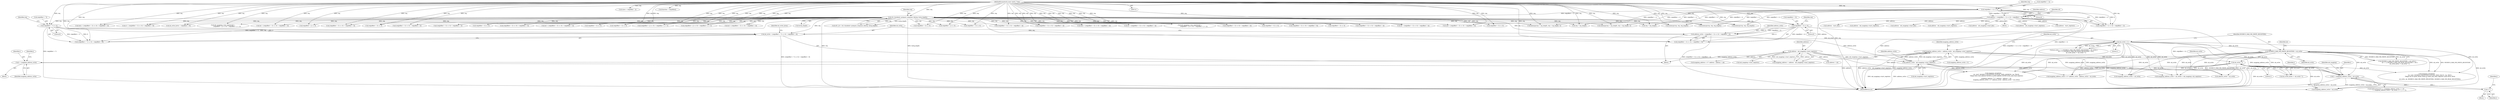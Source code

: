 digraph "0_libmodbus_5ccdf5ef79d742640355d1132fa9e2abc7fbaefc@API" {
"1001281" [label="(Call,i < mapping_address_write + nb_write)"];
"1001275" [label="(Call,i = mapping_address_write)"];
"1001159" [label="(Call,mapping_address_write = address_write - mb_mapping->start_registers)"];
"1001161" [label="(Call,address_write - mb_mapping->start_registers)"];
"1001111" [label="(Call,address_write = (req[offset + 5] << 8) + req[offset + 6])"];
"1001114" [label="(Call,req[offset + 5] << 8)"];
"1000189" [label="(Call,ctx->backend->prepare_response_tid(req, &req_length))"];
"1000163" [label="(Call,req[offset + 1] << 8)"];
"1000116" [label="(MethodParameterIn,const uint8_t *req)"];
"1001153" [label="(Call,address - mb_mapping->start_registers)"];
"1000160" [label="(Call,address = (req[offset + 1] << 8) + req[offset + 2])"];
"1001287" [label="(Call,i++)"];
"1001281" [label="(Call,i < mapping_address_write + nb_write)"];
"1001185" [label="(Call,nb_write * 2)"];
"1001172" [label="(Call,MODBUS_MAX_WR_WRITE_REGISTERS < nb_write)"];
"1001168" [label="(Call,nb_write < 1)"];
"1001127" [label="(Call,nb_write = (req[offset + 7] << 8) + req[offset + 8])"];
"1001130" [label="(Call,req[offset + 7] << 8)"];
"1001222" [label="(Call,mapping_address_write + nb_write)"];
"1000400" [label="(Call,nb = (req[offset + 3] << 8) + req[offset + 4])"];
"1000177" [label="(Identifier,sft)"];
"1001382" [label="(MethodReturn,int)"];
"1001239" [label="(Call,mapping_address < 0 ? address : address + nb)"];
"1001252" [label="(Call,address_write + nb_write)"];
"1001155" [label="(Call,mb_mapping->start_registers)"];
"1001053" [label="(Call,or = (req[offset + 5] << 8) + req[offset + 6])"];
"1000685" [label="(Call,(req[offset + 3] << 8) + req[offset + 4])"];
"1001153" [label="(Call,address - mb_mapping->start_registers)"];
"1001129" [label="(Call,(req[offset + 7] << 8) + req[offset + 8])"];
"1001183" [label="(Call,nb_write_bytes != nb_write * 2)"];
"1001177" [label="(Identifier,nb)"];
"1001286" [label="(Block,)"];
"1001144" [label="(Identifier,nb_write_bytes)"];
"1001293" [label="(Call,mb_mapping->tab_registers[i] =\n                    (req[offset + j] << 8) + req[offset + j + 1])"];
"1001296" [label="(Identifier,mb_mapping)"];
"1001112" [label="(Identifier,address_write)"];
"1001274" [label="(Block,)"];
"1000900" [label="(Call,(req[offset + j] << 8) + req[offset + j + 1])"];
"1001185" [label="(Call,nb_write * 2)"];
"1001273" [label="(ControlStructure,for (i = mapping_address_write, j = 10;\n                 i < mapping_address_write + nb_write; i++, j += 2))"];
"1001299" [label="(Call,(req[offset + j] << 8) + req[offset + j + 1])"];
"1000901" [label="(Call,req[offset + j] << 8)"];
"1000683" [label="(Call,nb = (req[offset + 3] << 8) + req[offset + 4])"];
"1001247" [label="(Call,mapping_address_write < 0 ? address_write : address_write + nb_write)"];
"1001300" [label="(Call,req[offset + j] << 8)"];
"1001221" [label="(Call,(mapping_address_write + nb_write) > mb_mapping->nb_registers)"];
"1000185" [label="(Call,sft.t_id = ctx->backend->prepare_response_tid(req, &req_length))"];
"1000116" [label="(MethodParameterIn,const uint8_t *req)"];
"1001287" [label="(Call,i++)"];
"1001288" [label="(Identifier,i)"];
"1001131" [label="(Call,req[offset + 7])"];
"1001097" [label="(Call,(req[offset + 3] << 8) + req[offset + 4])"];
"1001186" [label="(Identifier,nb_write)"];
"1000119" [label="(Block,)"];
"1000191" [label="(Call,&req_length)"];
"1001248" [label="(Call,mapping_address_write < 0)"];
"1000162" [label="(Call,(req[offset + 1] << 8) + req[offset + 2])"];
"1000999" [label="(Call,address - mb_mapping->start_registers)"];
"1000418" [label="(Call,address - start_registers)"];
"1001055" [label="(Call,(req[offset + 5] << 8) + req[offset + 6])"];
"1001111" [label="(Call,address_write = (req[offset + 5] << 8) + req[offset + 6])"];
"1000672" [label="(Call,memcpy(rsp, req, req_length))"];
"1000189" [label="(Call,ctx->backend->prepare_response_tid(req, &req_length))"];
"1001098" [label="(Call,req[offset + 3] << 8)"];
"1001174" [label="(Identifier,nb_write)"];
"1001168" [label="(Call,nb_write < 1)"];
"1001169" [label="(Identifier,nb_write)"];
"1000245" [label="(Call,nb = (req[offset + 3] << 8) + req[offset + 4])"];
"1001159" [label="(Call,mapping_address_write = address_write - mb_mapping->start_registers)"];
"1001113" [label="(Call,(req[offset + 5] << 8) + req[offset + 6])"];
"1001160" [label="(Identifier,mapping_address_write)"];
"1000148" [label="(Call,slave = req[offset - 1])"];
"1001170" [label="(Literal,1)"];
"1001162" [label="(Identifier,address_write)"];
"1001120" [label="(Literal,8)"];
"1000561" [label="(Call,(req[offset + 3] << 8) + req[offset + 4])"];
"1001037" [label="(Call,and = (req[offset + 3] << 8) + req[offset + 4])"];
"1000779" [label="(Call,memcpy(rsp + rsp_length, req + rsp_length, 4))"];
"1001138" [label="(Identifier,req)"];
"1000169" [label="(Literal,8)"];
"1000263" [label="(Call,address - start_bits)"];
"1001039" [label="(Call,(req[offset + 3] << 8) + req[offset + 4])"];
"1001130" [label="(Call,req[offset + 7] << 8)"];
"1000190" [label="(Identifier,req)"];
"1000161" [label="(Identifier,address)"];
"1001231" [label="(Call,response_exception(\n                ctx, &sft, MODBUS_EXCEPTION_ILLEGAL_DATA_ADDRESS, rsp, FALSE,\n                \"Illegal data read address 0x%0X or write address 0x%0X write_and_read_registers\n\",\n                mapping_address < 0 ? address : address + nb,\n                mapping_address_write < 0 ? address_write : address_write + nb_write))"];
"1001151" [label="(Call,mapping_address = address - mb_mapping->start_registers)"];
"1001276" [label="(Identifier,i)"];
"1001282" [label="(Identifier,i)"];
"1001114" [label="(Call,req[offset + 5] << 8)"];
"1000155" [label="(Call,function = req[offset])"];
"1001191" [label="(Call,response_exception(\n                ctx, &sft, MODBUS_EXCEPTION_ILLEGAL_DATA_VALUE, rsp, TRUE,\n                \"Illegal nb of values (W%d, R%d) in write_and_read_registers (max W%d, R%d)\n\",\n                nb_write, nb, MODBUS_MAX_WR_WRITE_REGISTERS, MODBUS_MAX_WR_READ_REGISTERS))"];
"1001172" [label="(Call,MODBUS_MAX_WR_WRITE_REGISTERS < nb_write)"];
"1000796" [label="(Call,(req[offset + 3] << 8) + req[offset + 4])"];
"1000620" [label="(Call,address - mb_mapping->start_registers)"];
"1001154" [label="(Identifier,address)"];
"1000797" [label="(Call,req[offset + 3] << 8)"];
"1000248" [label="(Call,req[offset + 3] << 8)"];
"1000783" [label="(Call,req + rsp_length)"];
"1001171" [label="(Call,MODBUS_MAX_WR_WRITE_REGISTERS < nb_write ||\n            nb < 1 || MODBUS_MAX_WR_READ_REGISTERS < nb ||\n            nb_write_bytes != nb_write * 2)"];
"1001167" [label="(Call,nb_write < 1 || MODBUS_MAX_WR_WRITE_REGISTERS < nb_write ||\n            nb < 1 || MODBUS_MAX_WR_READ_REGISTERS < nb ||\n            nb_write_bytes != nb_write * 2)"];
"1001163" [label="(Call,mb_mapping->start_registers)"];
"1001283" [label="(Call,mapping_address_write + nb_write)"];
"1000650" [label="(Call,data = (req[offset + 3] << 8) + req[offset + 4])"];
"1001277" [label="(Identifier,mapping_address_write)"];
"1000794" [label="(Call,nb = (req[offset + 3] << 8) + req[offset + 4])"];
"1000163" [label="(Call,req[offset + 1] << 8)"];
"1001279" [label="(Identifier,j)"];
"1001128" [label="(Identifier,nb_write)"];
"1001115" [label="(Call,req[offset + 5])"];
"1000562" [label="(Call,req[offset + 3] << 8)"];
"1001056" [label="(Call,req[offset + 5] << 8)"];
"1001281" [label="(Call,i < mapping_address_write + nb_write)"];
"1001275" [label="(Call,i = mapping_address_write)"];
"1000529" [label="(Call,address - mb_mapping->start_bits)"];
"1000921" [label="(Call,memcpy(rsp + rsp_length, req + rsp_length, 4))"];
"1000653" [label="(Call,req[offset + 3] << 8)"];
"1001187" [label="(Literal,2)"];
"1001122" [label="(Identifier,req)"];
"1001127" [label="(Call,nb_write = (req[offset + 7] << 8) + req[offset + 8])"];
"1000925" [label="(Call,req + rsp_length)"];
"1001143" [label="(Call,nb_write_bytes = req[offset + 9])"];
"1000247" [label="(Call,(req[offset + 3] << 8) + req[offset + 4])"];
"1000164" [label="(Call,req[offset + 1])"];
"1000686" [label="(Call,req[offset + 3] << 8)"];
"1001040" [label="(Call,req[offset + 3] << 8)"];
"1000171" [label="(Identifier,req)"];
"1000402" [label="(Call,(req[offset + 3] << 8) + req[offset + 4])"];
"1000559" [label="(Call,data = (req[offset + 3] << 8) + req[offset + 4])"];
"1001290" [label="(Identifier,j)"];
"1001173" [label="(Identifier,MODBUS_MAX_WR_WRITE_REGISTERS)"];
"1000593" [label="(Call,memcpy(rsp, req, req_length))"];
"1001095" [label="(Call,nb = (req[offset + 3] << 8) + req[offset + 4])"];
"1000812" [label="(Call,address - mb_mapping->start_registers)"];
"1001161" [label="(Call,address_write - mb_mapping->start_registers)"];
"1001244" [label="(Call,address + nb)"];
"1001316" [label="(Identifier,i)"];
"1000894" [label="(Call,mb_mapping->tab_registers[i] =\n                    (req[offset + j] << 8) + req[offset + j + 1])"];
"1000701" [label="(Call,address - mb_mapping->start_bits)"];
"1001136" [label="(Literal,8)"];
"1000160" [label="(Call,address = (req[offset + 1] << 8) + req[offset + 2])"];
"1001093" [label="(Block,)"];
"1000652" [label="(Call,(req[offset + 3] << 8) + req[offset + 4])"];
"1000403" [label="(Call,req[offset + 3] << 8)"];
"1001084" [label="(Call,memcpy(rsp, req, req_length))"];
"1001281" -> "1001273"  [label="AST: "];
"1001281" -> "1001283"  [label="CFG: "];
"1001282" -> "1001281"  [label="AST: "];
"1001283" -> "1001281"  [label="AST: "];
"1001296" -> "1001281"  [label="CFG: "];
"1001316" -> "1001281"  [label="CFG: "];
"1001281" -> "1001382"  [label="DDG: mapping_address_write + nb_write"];
"1001281" -> "1001382"  [label="DDG: i < mapping_address_write + nb_write"];
"1001275" -> "1001281"  [label="DDG: i"];
"1001287" -> "1001281"  [label="DDG: i"];
"1001159" -> "1001281"  [label="DDG: mapping_address_write"];
"1001185" -> "1001281"  [label="DDG: nb_write"];
"1001168" -> "1001281"  [label="DDG: nb_write"];
"1001172" -> "1001281"  [label="DDG: nb_write"];
"1001281" -> "1001287"  [label="DDG: i"];
"1001275" -> "1001274"  [label="AST: "];
"1001275" -> "1001277"  [label="CFG: "];
"1001276" -> "1001275"  [label="AST: "];
"1001277" -> "1001275"  [label="AST: "];
"1001279" -> "1001275"  [label="CFG: "];
"1001159" -> "1001275"  [label="DDG: mapping_address_write"];
"1001159" -> "1001093"  [label="AST: "];
"1001159" -> "1001161"  [label="CFG: "];
"1001160" -> "1001159"  [label="AST: "];
"1001161" -> "1001159"  [label="AST: "];
"1001169" -> "1001159"  [label="CFG: "];
"1001159" -> "1001382"  [label="DDG: mapping_address_write"];
"1001159" -> "1001382"  [label="DDG: address_write - mb_mapping->start_registers"];
"1001161" -> "1001159"  [label="DDG: address_write"];
"1001161" -> "1001159"  [label="DDG: mb_mapping->start_registers"];
"1001159" -> "1001221"  [label="DDG: mapping_address_write"];
"1001159" -> "1001222"  [label="DDG: mapping_address_write"];
"1001159" -> "1001248"  [label="DDG: mapping_address_write"];
"1001159" -> "1001283"  [label="DDG: mapping_address_write"];
"1001161" -> "1001163"  [label="CFG: "];
"1001162" -> "1001161"  [label="AST: "];
"1001163" -> "1001161"  [label="AST: "];
"1001161" -> "1001382"  [label="DDG: mb_mapping->start_registers"];
"1001161" -> "1001382"  [label="DDG: address_write"];
"1001111" -> "1001161"  [label="DDG: address_write"];
"1001153" -> "1001161"  [label="DDG: mb_mapping->start_registers"];
"1001161" -> "1001231"  [label="DDG: address_write"];
"1001161" -> "1001247"  [label="DDG: address_write"];
"1001161" -> "1001252"  [label="DDG: address_write"];
"1001111" -> "1001093"  [label="AST: "];
"1001111" -> "1001113"  [label="CFG: "];
"1001112" -> "1001111"  [label="AST: "];
"1001113" -> "1001111"  [label="AST: "];
"1001128" -> "1001111"  [label="CFG: "];
"1001111" -> "1001382"  [label="DDG: (req[offset + 5] << 8) + req[offset + 6]"];
"1001114" -> "1001111"  [label="DDG: req[offset + 5]"];
"1001114" -> "1001111"  [label="DDG: 8"];
"1000189" -> "1001111"  [label="DDG: req"];
"1000116" -> "1001111"  [label="DDG: req"];
"1001114" -> "1001113"  [label="AST: "];
"1001114" -> "1001120"  [label="CFG: "];
"1001115" -> "1001114"  [label="AST: "];
"1001120" -> "1001114"  [label="AST: "];
"1001122" -> "1001114"  [label="CFG: "];
"1001114" -> "1001382"  [label="DDG: req[offset + 5]"];
"1001114" -> "1001113"  [label="DDG: req[offset + 5]"];
"1001114" -> "1001113"  [label="DDG: 8"];
"1000189" -> "1001114"  [label="DDG: req"];
"1000116" -> "1001114"  [label="DDG: req"];
"1000189" -> "1000185"  [label="AST: "];
"1000189" -> "1000191"  [label="CFG: "];
"1000190" -> "1000189"  [label="AST: "];
"1000191" -> "1000189"  [label="AST: "];
"1000185" -> "1000189"  [label="CFG: "];
"1000189" -> "1001382"  [label="DDG: req"];
"1000189" -> "1001382"  [label="DDG: &req_length"];
"1000189" -> "1000185"  [label="DDG: req"];
"1000189" -> "1000185"  [label="DDG: &req_length"];
"1000163" -> "1000189"  [label="DDG: req[offset + 1]"];
"1000116" -> "1000189"  [label="DDG: req"];
"1000189" -> "1000245"  [label="DDG: req"];
"1000189" -> "1000248"  [label="DDG: req"];
"1000189" -> "1000247"  [label="DDG: req"];
"1000189" -> "1000400"  [label="DDG: req"];
"1000189" -> "1000403"  [label="DDG: req"];
"1000189" -> "1000402"  [label="DDG: req"];
"1000189" -> "1000559"  [label="DDG: req"];
"1000189" -> "1000562"  [label="DDG: req"];
"1000189" -> "1000561"  [label="DDG: req"];
"1000189" -> "1000593"  [label="DDG: req"];
"1000189" -> "1000650"  [label="DDG: req"];
"1000189" -> "1000653"  [label="DDG: req"];
"1000189" -> "1000652"  [label="DDG: req"];
"1000189" -> "1000672"  [label="DDG: req"];
"1000189" -> "1000683"  [label="DDG: req"];
"1000189" -> "1000686"  [label="DDG: req"];
"1000189" -> "1000685"  [label="DDG: req"];
"1000189" -> "1000779"  [label="DDG: req"];
"1000189" -> "1000783"  [label="DDG: req"];
"1000189" -> "1000794"  [label="DDG: req"];
"1000189" -> "1000797"  [label="DDG: req"];
"1000189" -> "1000796"  [label="DDG: req"];
"1000189" -> "1000894"  [label="DDG: req"];
"1000189" -> "1000901"  [label="DDG: req"];
"1000189" -> "1000900"  [label="DDG: req"];
"1000189" -> "1000921"  [label="DDG: req"];
"1000189" -> "1000925"  [label="DDG: req"];
"1000189" -> "1001037"  [label="DDG: req"];
"1000189" -> "1001040"  [label="DDG: req"];
"1000189" -> "1001039"  [label="DDG: req"];
"1000189" -> "1001053"  [label="DDG: req"];
"1000189" -> "1001056"  [label="DDG: req"];
"1000189" -> "1001055"  [label="DDG: req"];
"1000189" -> "1001084"  [label="DDG: req"];
"1000189" -> "1001095"  [label="DDG: req"];
"1000189" -> "1001098"  [label="DDG: req"];
"1000189" -> "1001097"  [label="DDG: req"];
"1000189" -> "1001113"  [label="DDG: req"];
"1000189" -> "1001127"  [label="DDG: req"];
"1000189" -> "1001130"  [label="DDG: req"];
"1000189" -> "1001129"  [label="DDG: req"];
"1000189" -> "1001143"  [label="DDG: req"];
"1000189" -> "1001293"  [label="DDG: req"];
"1000189" -> "1001300"  [label="DDG: req"];
"1000189" -> "1001299"  [label="DDG: req"];
"1000163" -> "1000162"  [label="AST: "];
"1000163" -> "1000169"  [label="CFG: "];
"1000164" -> "1000163"  [label="AST: "];
"1000169" -> "1000163"  [label="AST: "];
"1000171" -> "1000163"  [label="CFG: "];
"1000163" -> "1001382"  [label="DDG: req[offset + 1]"];
"1000163" -> "1000160"  [label="DDG: req[offset + 1]"];
"1000163" -> "1000160"  [label="DDG: 8"];
"1000163" -> "1000162"  [label="DDG: req[offset + 1]"];
"1000163" -> "1000162"  [label="DDG: 8"];
"1000116" -> "1000163"  [label="DDG: req"];
"1000163" -> "1000593"  [label="DDG: req[offset + 1]"];
"1000163" -> "1000672"  [label="DDG: req[offset + 1]"];
"1000163" -> "1000779"  [label="DDG: req[offset + 1]"];
"1000163" -> "1000783"  [label="DDG: req[offset + 1]"];
"1000163" -> "1000921"  [label="DDG: req[offset + 1]"];
"1000163" -> "1000925"  [label="DDG: req[offset + 1]"];
"1000163" -> "1001084"  [label="DDG: req[offset + 1]"];
"1000116" -> "1000114"  [label="AST: "];
"1000116" -> "1001382"  [label="DDG: req"];
"1000116" -> "1000148"  [label="DDG: req"];
"1000116" -> "1000155"  [label="DDG: req"];
"1000116" -> "1000160"  [label="DDG: req"];
"1000116" -> "1000162"  [label="DDG: req"];
"1000116" -> "1000245"  [label="DDG: req"];
"1000116" -> "1000248"  [label="DDG: req"];
"1000116" -> "1000247"  [label="DDG: req"];
"1000116" -> "1000400"  [label="DDG: req"];
"1000116" -> "1000403"  [label="DDG: req"];
"1000116" -> "1000402"  [label="DDG: req"];
"1000116" -> "1000559"  [label="DDG: req"];
"1000116" -> "1000562"  [label="DDG: req"];
"1000116" -> "1000561"  [label="DDG: req"];
"1000116" -> "1000593"  [label="DDG: req"];
"1000116" -> "1000650"  [label="DDG: req"];
"1000116" -> "1000653"  [label="DDG: req"];
"1000116" -> "1000652"  [label="DDG: req"];
"1000116" -> "1000672"  [label="DDG: req"];
"1000116" -> "1000683"  [label="DDG: req"];
"1000116" -> "1000686"  [label="DDG: req"];
"1000116" -> "1000685"  [label="DDG: req"];
"1000116" -> "1000779"  [label="DDG: req"];
"1000116" -> "1000783"  [label="DDG: req"];
"1000116" -> "1000794"  [label="DDG: req"];
"1000116" -> "1000797"  [label="DDG: req"];
"1000116" -> "1000796"  [label="DDG: req"];
"1000116" -> "1000894"  [label="DDG: req"];
"1000116" -> "1000901"  [label="DDG: req"];
"1000116" -> "1000900"  [label="DDG: req"];
"1000116" -> "1000921"  [label="DDG: req"];
"1000116" -> "1000925"  [label="DDG: req"];
"1000116" -> "1001037"  [label="DDG: req"];
"1000116" -> "1001040"  [label="DDG: req"];
"1000116" -> "1001039"  [label="DDG: req"];
"1000116" -> "1001053"  [label="DDG: req"];
"1000116" -> "1001056"  [label="DDG: req"];
"1000116" -> "1001055"  [label="DDG: req"];
"1000116" -> "1001084"  [label="DDG: req"];
"1000116" -> "1001095"  [label="DDG: req"];
"1000116" -> "1001098"  [label="DDG: req"];
"1000116" -> "1001097"  [label="DDG: req"];
"1000116" -> "1001113"  [label="DDG: req"];
"1000116" -> "1001127"  [label="DDG: req"];
"1000116" -> "1001130"  [label="DDG: req"];
"1000116" -> "1001129"  [label="DDG: req"];
"1000116" -> "1001143"  [label="DDG: req"];
"1000116" -> "1001293"  [label="DDG: req"];
"1000116" -> "1001300"  [label="DDG: req"];
"1000116" -> "1001299"  [label="DDG: req"];
"1001153" -> "1001151"  [label="AST: "];
"1001153" -> "1001155"  [label="CFG: "];
"1001154" -> "1001153"  [label="AST: "];
"1001155" -> "1001153"  [label="AST: "];
"1001151" -> "1001153"  [label="CFG: "];
"1001153" -> "1001382"  [label="DDG: address"];
"1001153" -> "1001151"  [label="DDG: address"];
"1001153" -> "1001151"  [label="DDG: mb_mapping->start_registers"];
"1000160" -> "1001153"  [label="DDG: address"];
"1001153" -> "1001231"  [label="DDG: address"];
"1001153" -> "1001239"  [label="DDG: address"];
"1001153" -> "1001244"  [label="DDG: address"];
"1000160" -> "1000119"  [label="AST: "];
"1000160" -> "1000162"  [label="CFG: "];
"1000161" -> "1000160"  [label="AST: "];
"1000162" -> "1000160"  [label="AST: "];
"1000177" -> "1000160"  [label="CFG: "];
"1000160" -> "1001382"  [label="DDG: (req[offset + 1] << 8) + req[offset + 2]"];
"1000160" -> "1001382"  [label="DDG: address"];
"1000160" -> "1000263"  [label="DDG: address"];
"1000160" -> "1000418"  [label="DDG: address"];
"1000160" -> "1000529"  [label="DDG: address"];
"1000160" -> "1000620"  [label="DDG: address"];
"1000160" -> "1000701"  [label="DDG: address"];
"1000160" -> "1000812"  [label="DDG: address"];
"1000160" -> "1000999"  [label="DDG: address"];
"1001287" -> "1001286"  [label="AST: "];
"1001287" -> "1001288"  [label="CFG: "];
"1001288" -> "1001287"  [label="AST: "];
"1001290" -> "1001287"  [label="CFG: "];
"1001185" -> "1001183"  [label="AST: "];
"1001185" -> "1001187"  [label="CFG: "];
"1001186" -> "1001185"  [label="AST: "];
"1001187" -> "1001185"  [label="AST: "];
"1001183" -> "1001185"  [label="CFG: "];
"1001185" -> "1001382"  [label="DDG: nb_write"];
"1001185" -> "1001183"  [label="DDG: nb_write"];
"1001185" -> "1001183"  [label="DDG: 2"];
"1001172" -> "1001185"  [label="DDG: nb_write"];
"1001185" -> "1001191"  [label="DDG: nb_write"];
"1001185" -> "1001221"  [label="DDG: nb_write"];
"1001185" -> "1001222"  [label="DDG: nb_write"];
"1001185" -> "1001231"  [label="DDG: nb_write"];
"1001185" -> "1001247"  [label="DDG: nb_write"];
"1001185" -> "1001252"  [label="DDG: nb_write"];
"1001185" -> "1001283"  [label="DDG: nb_write"];
"1001172" -> "1001171"  [label="AST: "];
"1001172" -> "1001174"  [label="CFG: "];
"1001173" -> "1001172"  [label="AST: "];
"1001174" -> "1001172"  [label="AST: "];
"1001177" -> "1001172"  [label="CFG: "];
"1001171" -> "1001172"  [label="CFG: "];
"1001172" -> "1001382"  [label="DDG: MODBUS_MAX_WR_WRITE_REGISTERS"];
"1001172" -> "1001382"  [label="DDG: nb_write"];
"1001172" -> "1001171"  [label="DDG: MODBUS_MAX_WR_WRITE_REGISTERS"];
"1001172" -> "1001171"  [label="DDG: nb_write"];
"1001168" -> "1001172"  [label="DDG: nb_write"];
"1001172" -> "1001191"  [label="DDG: nb_write"];
"1001172" -> "1001191"  [label="DDG: MODBUS_MAX_WR_WRITE_REGISTERS"];
"1001172" -> "1001221"  [label="DDG: nb_write"];
"1001172" -> "1001222"  [label="DDG: nb_write"];
"1001172" -> "1001231"  [label="DDG: nb_write"];
"1001172" -> "1001247"  [label="DDG: nb_write"];
"1001172" -> "1001252"  [label="DDG: nb_write"];
"1001172" -> "1001283"  [label="DDG: nb_write"];
"1001168" -> "1001167"  [label="AST: "];
"1001168" -> "1001170"  [label="CFG: "];
"1001169" -> "1001168"  [label="AST: "];
"1001170" -> "1001168"  [label="AST: "];
"1001173" -> "1001168"  [label="CFG: "];
"1001167" -> "1001168"  [label="CFG: "];
"1001168" -> "1001382"  [label="DDG: nb_write"];
"1001168" -> "1001167"  [label="DDG: nb_write"];
"1001168" -> "1001167"  [label="DDG: 1"];
"1001127" -> "1001168"  [label="DDG: nb_write"];
"1001168" -> "1001191"  [label="DDG: nb_write"];
"1001168" -> "1001221"  [label="DDG: nb_write"];
"1001168" -> "1001222"  [label="DDG: nb_write"];
"1001168" -> "1001231"  [label="DDG: nb_write"];
"1001168" -> "1001247"  [label="DDG: nb_write"];
"1001168" -> "1001252"  [label="DDG: nb_write"];
"1001168" -> "1001283"  [label="DDG: nb_write"];
"1001127" -> "1001093"  [label="AST: "];
"1001127" -> "1001129"  [label="CFG: "];
"1001128" -> "1001127"  [label="AST: "];
"1001129" -> "1001127"  [label="AST: "];
"1001144" -> "1001127"  [label="CFG: "];
"1001127" -> "1001382"  [label="DDG: (req[offset + 7] << 8) + req[offset + 8]"];
"1001130" -> "1001127"  [label="DDG: req[offset + 7]"];
"1001130" -> "1001127"  [label="DDG: 8"];
"1001130" -> "1001129"  [label="AST: "];
"1001130" -> "1001136"  [label="CFG: "];
"1001131" -> "1001130"  [label="AST: "];
"1001136" -> "1001130"  [label="AST: "];
"1001138" -> "1001130"  [label="CFG: "];
"1001130" -> "1001382"  [label="DDG: req[offset + 7]"];
"1001130" -> "1001129"  [label="DDG: req[offset + 7]"];
"1001130" -> "1001129"  [label="DDG: 8"];
}
